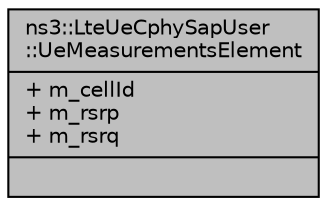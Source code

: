digraph "ns3::LteUeCphySapUser::UeMeasurementsElement"
{
  edge [fontname="Helvetica",fontsize="10",labelfontname="Helvetica",labelfontsize="10"];
  node [fontname="Helvetica",fontsize="10",shape=record];
  Node1 [label="{ns3::LteUeCphySapUser\l::UeMeasurementsElement\n|+ m_cellId\l+ m_rsrp\l+ m_rsrq\l|}",height=0.2,width=0.4,color="black", fillcolor="grey75", style="filled", fontcolor="black"];
}
